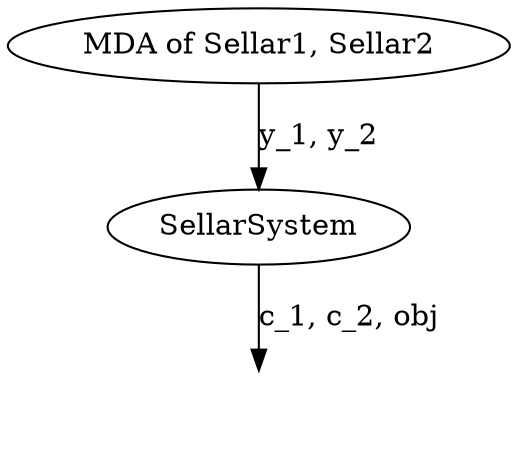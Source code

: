 digraph {
	"MDA of Sellar1, Sellar2" -> SellarSystem [label="y_1, y_2" color=black dir=forward fontcolor=black penwidth=1.0]
	SellarSystem -> _0 [label="c_1, c_2, obj" color=black dir=forward fontcolor=black penwidth=1.0]
	_0 [style=invis]
}
